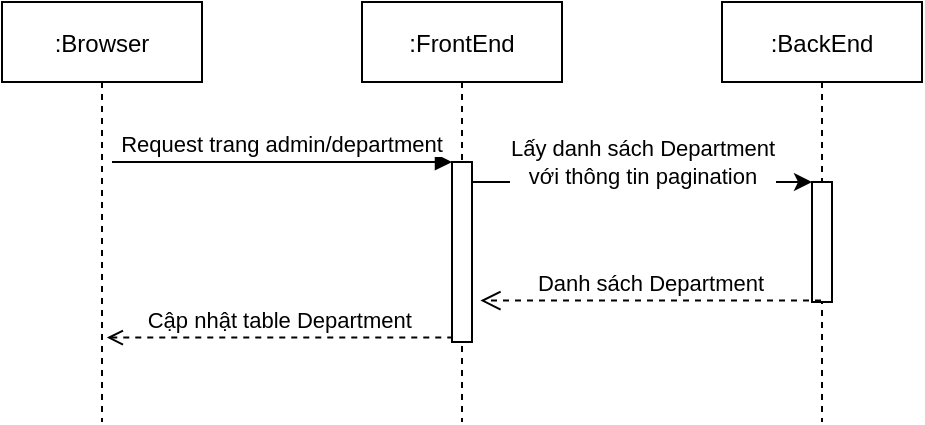 <mxfile>
    <diagram id="hKhKamDYvKwM5PcbmGid" name="Initial">
        <mxGraphModel dx="864" dy="508" grid="1" gridSize="10" guides="1" tooltips="1" connect="1" arrows="1" fold="1" page="1" pageScale="1" pageWidth="850" pageHeight="1100" background="#FFFFFF" math="0" shadow="0">
            <root>
                <mxCell id="0"/>
                <mxCell id="1" parent="0"/>
                <mxCell id="2" value=":Browser" style="shape=umlLifeline;perimeter=lifelinePerimeter;container=1;collapsible=0;recursiveResize=0;rounded=0;shadow=0;strokeWidth=1;" parent="1" vertex="1">
                    <mxGeometry x="120" y="80" width="100" height="210" as="geometry"/>
                </mxCell>
                <mxCell id="6" value=":FrontEnd" style="shape=umlLifeline;perimeter=lifelinePerimeter;container=1;collapsible=0;recursiveResize=0;rounded=0;shadow=0;strokeWidth=1;" parent="1" vertex="1">
                    <mxGeometry x="300" y="80" width="100" height="210" as="geometry"/>
                </mxCell>
                <mxCell id="7" value="" style="points=[];perimeter=orthogonalPerimeter;rounded=0;shadow=0;strokeWidth=1;" parent="6" vertex="1">
                    <mxGeometry x="45" y="80" width="10" height="90" as="geometry"/>
                </mxCell>
                <mxCell id="9" value="Request trang admin/department" style="verticalAlign=bottom;endArrow=block;entryX=0;entryY=0;shadow=0;strokeWidth=1;" parent="1" target="7" edge="1">
                    <mxGeometry relative="1" as="geometry">
                        <mxPoint x="175" y="160.0" as="sourcePoint"/>
                    </mxGeometry>
                </mxCell>
                <mxCell id="11" value="Cập nhật table Department" style="verticalAlign=bottom;endArrow=none;dashed=1;endSize=8;shadow=0;strokeWidth=1;startArrow=open;startFill=0;endFill=0;exitX=0.524;exitY=0.799;exitDx=0;exitDy=0;exitPerimeter=0;" parent="1" source="2" target="7" edge="1">
                    <mxGeometry relative="1" as="geometry">
                        <mxPoint x="240" y="257" as="targetPoint"/>
                        <mxPoint x="180" y="276" as="sourcePoint"/>
                    </mxGeometry>
                </mxCell>
                <mxCell id="12" value=":BackEnd" style="shape=umlLifeline;perimeter=lifelinePerimeter;container=1;collapsible=0;recursiveResize=0;rounded=0;shadow=0;strokeWidth=1;" parent="1" vertex="1">
                    <mxGeometry x="480" y="80" width="100" height="210" as="geometry"/>
                </mxCell>
                <mxCell id="14" value="" style="points=[];perimeter=orthogonalPerimeter;rounded=0;shadow=0;strokeWidth=1;" parent="12" vertex="1">
                    <mxGeometry x="45" y="90" width="10" height="60" as="geometry"/>
                </mxCell>
                <mxCell id="15" value="" style="edgeStyle=none;html=1;" parent="1" source="7" target="14" edge="1">
                    <mxGeometry relative="1" as="geometry">
                        <Array as="points">
                            <mxPoint x="400" y="170"/>
                        </Array>
                    </mxGeometry>
                </mxCell>
                <mxCell id="16" value="Lấy danh sách Department&lt;br&gt;với thông tin pagination" style="edgeLabel;html=1;align=center;verticalAlign=middle;resizable=0;points=[];" parent="15" vertex="1" connectable="0">
                    <mxGeometry x="-0.322" y="-1" relative="1" as="geometry">
                        <mxPoint x="27" y="-11" as="offset"/>
                    </mxGeometry>
                </mxCell>
                <mxCell id="8" value="Danh sách Department" style="verticalAlign=bottom;endArrow=open;dashed=1;endSize=8;shadow=0;strokeWidth=1;entryX=1.42;entryY=0.77;entryDx=0;entryDy=0;entryPerimeter=0;" parent="1" source="12" target="7" edge="1">
                    <mxGeometry relative="1" as="geometry">
                        <mxPoint x="350" y="230" as="targetPoint"/>
                    </mxGeometry>
                </mxCell>
            </root>
        </mxGraphModel>
    </diagram>
    <diagram id="C13aUhzuOu5dl0LDq68B" name="GetFilteredList">
        <mxGraphModel dx="715" dy="420" grid="1" gridSize="10" guides="1" tooltips="1" connect="1" arrows="1" fold="1" page="1" pageScale="1" pageWidth="850" pageHeight="1100" background="#FFFFFF" math="0" shadow="0">
            <root>
                <mxCell id="tst3XvYYxz7MYVdckOnE-0"/>
                <mxCell id="tst3XvYYxz7MYVdckOnE-1" parent="tst3XvYYxz7MYVdckOnE-0"/>
                <mxCell id="lOy33HsSfKAO4aPD6dcX-0" value=":Browser" style="shape=umlLifeline;perimeter=lifelinePerimeter;container=1;collapsible=0;recursiveResize=0;rounded=0;shadow=0;strokeWidth=1;" parent="tst3XvYYxz7MYVdckOnE-1" vertex="1">
                    <mxGeometry x="120" y="80" width="100" height="210" as="geometry"/>
                </mxCell>
                <mxCell id="lOy33HsSfKAO4aPD6dcX-1" value=":FrontEnd" style="shape=umlLifeline;perimeter=lifelinePerimeter;container=1;collapsible=0;recursiveResize=0;rounded=0;shadow=0;strokeWidth=1;" parent="tst3XvYYxz7MYVdckOnE-1" vertex="1">
                    <mxGeometry x="300" y="80" width="100" height="210" as="geometry"/>
                </mxCell>
                <mxCell id="lOy33HsSfKAO4aPD6dcX-2" value="" style="points=[];perimeter=orthogonalPerimeter;rounded=0;shadow=0;strokeWidth=1;" parent="lOy33HsSfKAO4aPD6dcX-1" vertex="1">
                    <mxGeometry x="45" y="80" width="10" height="90" as="geometry"/>
                </mxCell>
                <mxCell id="lOy33HsSfKAO4aPD6dcX-3" value="Submit form filter" style="verticalAlign=bottom;endArrow=block;entryX=0;entryY=0;shadow=0;strokeWidth=1;" parent="tst3XvYYxz7MYVdckOnE-1" target="lOy33HsSfKAO4aPD6dcX-2" edge="1">
                    <mxGeometry relative="1" as="geometry">
                        <mxPoint x="175" y="160.0" as="sourcePoint"/>
                    </mxGeometry>
                </mxCell>
                <mxCell id="lOy33HsSfKAO4aPD6dcX-4" value="Cập nhật table Department" style="verticalAlign=bottom;endArrow=none;dashed=1;endSize=8;shadow=0;strokeWidth=1;startArrow=open;startFill=0;endFill=0;exitX=0.524;exitY=0.799;exitDx=0;exitDy=0;exitPerimeter=0;" parent="tst3XvYYxz7MYVdckOnE-1" source="lOy33HsSfKAO4aPD6dcX-0" target="lOy33HsSfKAO4aPD6dcX-2" edge="1">
                    <mxGeometry relative="1" as="geometry">
                        <mxPoint x="240" y="257" as="targetPoint"/>
                        <mxPoint x="180" y="276" as="sourcePoint"/>
                    </mxGeometry>
                </mxCell>
                <mxCell id="lOy33HsSfKAO4aPD6dcX-5" value=":BackEnd" style="shape=umlLifeline;perimeter=lifelinePerimeter;container=1;collapsible=0;recursiveResize=0;rounded=0;shadow=0;strokeWidth=1;" parent="tst3XvYYxz7MYVdckOnE-1" vertex="1">
                    <mxGeometry x="480" y="80" width="100" height="210" as="geometry"/>
                </mxCell>
                <mxCell id="lOy33HsSfKAO4aPD6dcX-6" value="" style="points=[];perimeter=orthogonalPerimeter;rounded=0;shadow=0;strokeWidth=1;" parent="lOy33HsSfKAO4aPD6dcX-5" vertex="1">
                    <mxGeometry x="45" y="90" width="10" height="60" as="geometry"/>
                </mxCell>
                <mxCell id="lOy33HsSfKAO4aPD6dcX-7" value="" style="edgeStyle=none;html=1;" parent="tst3XvYYxz7MYVdckOnE-1" source="lOy33HsSfKAO4aPD6dcX-2" target="lOy33HsSfKAO4aPD6dcX-6" edge="1">
                    <mxGeometry relative="1" as="geometry">
                        <Array as="points">
                            <mxPoint x="400" y="170"/>
                        </Array>
                    </mxGeometry>
                </mxCell>
                <mxCell id="lOy33HsSfKAO4aPD6dcX-8" value="Lấy danh sách Department với&lt;br&gt;filter và pagination" style="edgeLabel;html=1;align=center;verticalAlign=middle;resizable=0;points=[];" parent="lOy33HsSfKAO4aPD6dcX-7" vertex="1" connectable="0">
                    <mxGeometry x="-0.322" y="-1" relative="1" as="geometry">
                        <mxPoint x="27" y="-21" as="offset"/>
                    </mxGeometry>
                </mxCell>
                <mxCell id="lOy33HsSfKAO4aPD6dcX-9" value="Danh sách Department" style="verticalAlign=bottom;endArrow=open;dashed=1;endSize=8;shadow=0;strokeWidth=1;entryX=1.42;entryY=0.77;entryDx=0;entryDy=0;entryPerimeter=0;" parent="tst3XvYYxz7MYVdckOnE-1" source="lOy33HsSfKAO4aPD6dcX-5" target="lOy33HsSfKAO4aPD6dcX-2" edge="1">
                    <mxGeometry relative="1" as="geometry">
                        <mxPoint x="350" y="230" as="targetPoint"/>
                    </mxGeometry>
                </mxCell>
                <mxCell id="onUA0S23U_TEy8nYSZC8-0" style="edgeStyle=none;html=1;exitX=1;exitY=0.5;exitDx=0;exitDy=0;exitPerimeter=0;startArrow=none;startFill=0;endArrow=open;endFill=0;" parent="tst3XvYYxz7MYVdckOnE-1" source="Ic-gCnPDKafrQIPB2RJt-0" edge="1">
                    <mxGeometry relative="1" as="geometry">
                        <mxPoint x="50" y="135" as="sourcePoint"/>
                        <mxPoint x="169.5" y="135" as="targetPoint"/>
                    </mxGeometry>
                </mxCell>
                <mxCell id="onUA0S23U_TEy8nYSZC8-1" value="Ở danh sách department" style="edgeLabel;html=1;align=center;verticalAlign=middle;resizable=0;points=[];" parent="onUA0S23U_TEy8nYSZC8-0" vertex="1" connectable="0">
                    <mxGeometry x="-0.177" y="-1" relative="1" as="geometry">
                        <mxPoint x="4" y="14" as="offset"/>
                    </mxGeometry>
                </mxCell>
                <mxCell id="Ic-gCnPDKafrQIPB2RJt-0" value="" style="points=[[0.145,0.145,0],[0.5,0,0],[0.855,0.145,0],[1,0.5,0],[0.855,0.855,0],[0.5,1,0],[0.145,0.855,0],[0,0.5,0]];shape=mxgraph.bpmn.event;html=1;verticalLabelPosition=bottom;labelBackgroundColor=#ffffff;verticalAlign=top;align=center;perimeter=ellipsePerimeter;outlineConnect=0;aspect=fixed;outline=standard;symbol=general;" parent="tst3XvYYxz7MYVdckOnE-1" vertex="1">
                    <mxGeometry y="130" width="10" height="10" as="geometry"/>
                </mxCell>
            </root>
        </mxGraphModel>
    </diagram>
    <diagram id="1DwM5BAz2QqoBL4eSZ5e" name="Create">
        <mxGraphModel dx="715" dy="420" grid="1" gridSize="10" guides="1" tooltips="1" connect="1" arrows="1" fold="1" page="1" pageScale="1" pageWidth="850" pageHeight="1100" math="0" shadow="0">
            <root>
                <mxCell id="_6ABs9RttPBfUa6rYKMm-0"/>
                <mxCell id="_6ABs9RttPBfUa6rYKMm-1" parent="_6ABs9RttPBfUa6rYKMm-0"/>
                <mxCell id="aGhTTBxB6B4Mu2hbM6IC-0" value=":Browser" style="shape=umlLifeline;perimeter=lifelinePerimeter;container=1;collapsible=0;recursiveResize=0;rounded=0;shadow=0;strokeWidth=1;" parent="_6ABs9RttPBfUa6rYKMm-1" vertex="1">
                    <mxGeometry x="120" y="80" width="100" height="340" as="geometry"/>
                </mxCell>
                <mxCell id="xKE1_iTbOwYGsxzcUNAa-2" value="" style="points=[];perimeter=orthogonalPerimeter;rounded=0;shadow=0;strokeWidth=1;" parent="aGhTTBxB6B4Mu2hbM6IC-0" vertex="1">
                    <mxGeometry x="45" y="75" width="10" height="95" as="geometry"/>
                </mxCell>
                <mxCell id="aGhTTBxB6B4Mu2hbM6IC-1" value=":FrontEnd" style="shape=umlLifeline;perimeter=lifelinePerimeter;container=1;collapsible=0;recursiveResize=0;rounded=0;shadow=0;strokeWidth=1;" parent="_6ABs9RttPBfUa6rYKMm-1" vertex="1">
                    <mxGeometry x="300" y="80" width="100" height="340" as="geometry"/>
                </mxCell>
                <mxCell id="aGhTTBxB6B4Mu2hbM6IC-2" value="" style="points=[];perimeter=orthogonalPerimeter;rounded=0;shadow=0;strokeWidth=1;" parent="aGhTTBxB6B4Mu2hbM6IC-1" vertex="1">
                    <mxGeometry x="45" y="80" width="10" height="90" as="geometry"/>
                </mxCell>
                <mxCell id="aGhTTBxB6B4Mu2hbM6IC-3" value="Nhập thông tin khoa phòng" style="verticalAlign=bottom;endArrow=block;entryX=0;entryY=0;shadow=0;strokeWidth=1;" parent="_6ABs9RttPBfUa6rYKMm-1" target="aGhTTBxB6B4Mu2hbM6IC-2" edge="1">
                    <mxGeometry relative="1" as="geometry">
                        <mxPoint x="175" y="160.0" as="sourcePoint"/>
                    </mxGeometry>
                </mxCell>
                <mxCell id="aGhTTBxB6B4Mu2hbM6IC-5" value=":BackEnd" style="shape=umlLifeline;perimeter=lifelinePerimeter;container=1;collapsible=0;recursiveResize=0;rounded=0;shadow=0;strokeWidth=1;" parent="_6ABs9RttPBfUa6rYKMm-1" vertex="1">
                    <mxGeometry x="480" y="80" width="100" height="340" as="geometry"/>
                </mxCell>
                <mxCell id="X6fr_xw9K7NLZ30ilY3F-1" style="edgeStyle=none;html=1;exitX=1;exitY=0.5;exitDx=0;exitDy=0;exitPerimeter=0;startArrow=none;startFill=0;endArrow=open;endFill=0;" parent="_6ABs9RttPBfUa6rYKMm-1" source="X6fr_xw9K7NLZ30ilY3F-0" target="aGhTTBxB6B4Mu2hbM6IC-0" edge="1">
                    <mxGeometry relative="1" as="geometry"/>
                </mxCell>
                <mxCell id="X6fr_xw9K7NLZ30ilY3F-2" value="Ở popup tạo mới" style="edgeLabel;html=1;align=center;verticalAlign=middle;resizable=0;points=[];" parent="X6fr_xw9K7NLZ30ilY3F-1" vertex="1" connectable="0">
                    <mxGeometry x="-0.177" y="-1" relative="1" as="geometry">
                        <mxPoint as="offset"/>
                    </mxGeometry>
                </mxCell>
                <mxCell id="X6fr_xw9K7NLZ30ilY3F-0" value="" style="points=[[0.145,0.145,0],[0.5,0,0],[0.855,0.145,0],[1,0.5,0],[0.855,0.855,0],[0.5,1,0],[0.145,0.855,0],[0,0.5,0]];shape=mxgraph.bpmn.event;html=1;verticalLabelPosition=bottom;labelBackgroundColor=#ffffff;verticalAlign=top;align=center;perimeter=ellipsePerimeter;outlineConnect=0;aspect=fixed;outline=standard;symbol=general;" parent="_6ABs9RttPBfUa6rYKMm-1" vertex="1">
                    <mxGeometry x="40" y="130" width="10" height="10" as="geometry"/>
                </mxCell>
                <mxCell id="xKE1_iTbOwYGsxzcUNAa-4" value="Validate thông tin nhập" style="verticalAlign=bottom;endArrow=none;dashed=1;endSize=8;shadow=0;strokeWidth=1;startArrow=open;startFill=0;endFill=0;exitX=1.219;exitY=0.945;exitDx=0;exitDy=0;exitPerimeter=0;" parent="_6ABs9RttPBfUa6rYKMm-1" source="xKE1_iTbOwYGsxzcUNAa-2" target="aGhTTBxB6B4Mu2hbM6IC-1" edge="1">
                    <mxGeometry relative="1" as="geometry">
                        <mxPoint x="355" y="257.79" as="targetPoint"/>
                        <mxPoint x="170" y="197" as="sourcePoint"/>
                    </mxGeometry>
                </mxCell>
                <mxCell id="xKE1_iTbOwYGsxzcUNAa-5" value="" style="points=[];perimeter=orthogonalPerimeter;rounded=0;shadow=0;strokeWidth=1;" parent="_6ABs9RttPBfUa6rYKMm-1" vertex="1">
                    <mxGeometry x="165" y="285" width="10" height="95" as="geometry"/>
                </mxCell>
                <mxCell id="xKE1_iTbOwYGsxzcUNAa-6" value="" style="points=[];perimeter=orthogonalPerimeter;rounded=0;shadow=0;strokeWidth=1;" parent="_6ABs9RttPBfUa6rYKMm-1" vertex="1">
                    <mxGeometry x="345" y="290" width="10" height="90" as="geometry"/>
                </mxCell>
                <mxCell id="xKE1_iTbOwYGsxzcUNAa-7" value="Chọn nút Tạo mới trong popup" style="verticalAlign=bottom;endArrow=block;entryX=0;entryY=0;shadow=0;strokeWidth=1;" parent="_6ABs9RttPBfUa6rYKMm-1" target="xKE1_iTbOwYGsxzcUNAa-6" edge="1">
                    <mxGeometry relative="1" as="geometry">
                        <mxPoint x="175" y="290.0" as="sourcePoint"/>
                    </mxGeometry>
                </mxCell>
                <mxCell id="xKE1_iTbOwYGsxzcUNAa-8" value="Cập nhật thông tin danh sách&#10;khoa phòng" style="verticalAlign=bottom;endArrow=none;dashed=1;endSize=8;shadow=0;strokeWidth=1;startArrow=open;startFill=0;endFill=0;exitX=0.524;exitY=0.799;exitDx=0;exitDy=0;exitPerimeter=0;" parent="_6ABs9RttPBfUa6rYKMm-1" target="xKE1_iTbOwYGsxzcUNAa-6" edge="1">
                    <mxGeometry relative="1" as="geometry">
                        <mxPoint x="240" y="387" as="targetPoint"/>
                        <mxPoint x="172.4" y="377.79" as="sourcePoint"/>
                    </mxGeometry>
                </mxCell>
                <mxCell id="xKE1_iTbOwYGsxzcUNAa-9" value="" style="points=[];perimeter=orthogonalPerimeter;rounded=0;shadow=0;strokeWidth=1;" parent="_6ABs9RttPBfUa6rYKMm-1" vertex="1">
                    <mxGeometry x="525" y="300" width="10" height="60" as="geometry"/>
                </mxCell>
                <mxCell id="xKE1_iTbOwYGsxzcUNAa-10" value="" style="edgeStyle=none;html=1;entryX=0.172;entryY=0.325;entryDx=0;entryDy=0;entryPerimeter=0;" parent="_6ABs9RttPBfUa6rYKMm-1" source="aGhTTBxB6B4Mu2hbM6IC-1" target="xKE1_iTbOwYGsxzcUNAa-9" edge="1">
                    <mxGeometry relative="1" as="geometry">
                        <Array as="points"/>
                    </mxGeometry>
                </mxCell>
                <mxCell id="xKE1_iTbOwYGsxzcUNAa-11" value="Request tạo mới khoa phòng" style="edgeLabel;html=1;align=center;verticalAlign=middle;resizable=0;points=[];" parent="xKE1_iTbOwYGsxzcUNAa-10" vertex="1" connectable="0">
                    <mxGeometry x="-0.322" y="-1" relative="1" as="geometry">
                        <mxPoint x="27" y="-21" as="offset"/>
                    </mxGeometry>
                </mxCell>
                <mxCell id="xKE1_iTbOwYGsxzcUNAa-12" value="Thông tin khoa phòng mới" style="verticalAlign=bottom;endArrow=open;dashed=1;endSize=8;shadow=0;strokeWidth=1;entryX=1.42;entryY=0.77;entryDx=0;entryDy=0;entryPerimeter=0;" parent="_6ABs9RttPBfUa6rYKMm-1" target="xKE1_iTbOwYGsxzcUNAa-6" edge="1">
                    <mxGeometry relative="1" as="geometry">
                        <mxPoint x="350" y="360" as="targetPoint"/>
                        <mxPoint x="529.5" y="359.3" as="sourcePoint"/>
                    </mxGeometry>
                </mxCell>
                <mxCell id="xKE1_iTbOwYGsxzcUNAa-13" value="Validate thông tin nhập" style="verticalAlign=bottom;endArrow=none;dashed=1;endSize=8;shadow=0;strokeWidth=1;startArrow=open;startFill=0;endFill=0;exitX=1.172;exitY=0.262;exitDx=0;exitDy=0;exitPerimeter=0;" parent="_6ABs9RttPBfUa6rYKMm-1" source="xKE1_iTbOwYGsxzcUNAa-5" target="xKE1_iTbOwYGsxzcUNAa-6" edge="1">
                    <mxGeometry relative="1" as="geometry">
                        <mxPoint x="355" y="387.79" as="targetPoint"/>
                        <mxPoint x="170" y="327" as="sourcePoint"/>
                    </mxGeometry>
                </mxCell>
            </root>
        </mxGraphModel>
    </diagram>
    <diagram id="QPrrumHiH7nNfCPU_ZAg" name="Edit">
        <mxGraphModel dx="864" dy="508" grid="1" gridSize="10" guides="1" tooltips="1" connect="1" arrows="1" fold="1" page="1" pageScale="1" pageWidth="850" pageHeight="1100" math="0" shadow="0">
            <root>
                <mxCell id="avOKvPksM9z-QGy5cNoB-0"/>
                <mxCell id="avOKvPksM9z-QGy5cNoB-1" parent="avOKvPksM9z-QGy5cNoB-0"/>
                <mxCell id="oB_LAm5TgwUzyHIDxZA5-0" value=":Browser" style="shape=umlLifeline;perimeter=lifelinePerimeter;container=1;collapsible=0;recursiveResize=0;rounded=0;shadow=0;strokeWidth=1;" parent="avOKvPksM9z-QGy5cNoB-1" vertex="1">
                    <mxGeometry x="120" y="80" width="100" height="340" as="geometry"/>
                </mxCell>
                <mxCell id="oB_LAm5TgwUzyHIDxZA5-1" value="" style="points=[];perimeter=orthogonalPerimeter;rounded=0;shadow=0;strokeWidth=1;" parent="oB_LAm5TgwUzyHIDxZA5-0" vertex="1">
                    <mxGeometry x="45" y="75" width="10" height="95" as="geometry"/>
                </mxCell>
                <mxCell id="oB_LAm5TgwUzyHIDxZA5-2" value=":FrontEnd" style="shape=umlLifeline;perimeter=lifelinePerimeter;container=1;collapsible=0;recursiveResize=0;rounded=0;shadow=0;strokeWidth=1;" parent="avOKvPksM9z-QGy5cNoB-1" vertex="1">
                    <mxGeometry x="300" y="80" width="100" height="340" as="geometry"/>
                </mxCell>
                <mxCell id="oB_LAm5TgwUzyHIDxZA5-3" value="" style="points=[];perimeter=orthogonalPerimeter;rounded=0;shadow=0;strokeWidth=1;" parent="oB_LAm5TgwUzyHIDxZA5-2" vertex="1">
                    <mxGeometry x="45" y="80" width="10" height="90" as="geometry"/>
                </mxCell>
                <mxCell id="oB_LAm5TgwUzyHIDxZA5-4" value="Nhập thông tin khoa phòng" style="verticalAlign=bottom;endArrow=block;entryX=0;entryY=0;shadow=0;strokeWidth=1;" parent="avOKvPksM9z-QGy5cNoB-1" target="oB_LAm5TgwUzyHIDxZA5-3" edge="1">
                    <mxGeometry relative="1" as="geometry">
                        <mxPoint x="175.0" y="160.0" as="sourcePoint"/>
                    </mxGeometry>
                </mxCell>
                <mxCell id="oB_LAm5TgwUzyHIDxZA5-5" value=":BackEnd" style="shape=umlLifeline;perimeter=lifelinePerimeter;container=1;collapsible=0;recursiveResize=0;rounded=0;shadow=0;strokeWidth=1;" parent="avOKvPksM9z-QGy5cNoB-1" vertex="1">
                    <mxGeometry x="480" y="80" width="100" height="340" as="geometry"/>
                </mxCell>
                <mxCell id="oB_LAm5TgwUzyHIDxZA5-6" style="edgeStyle=none;html=1;exitX=1;exitY=0.5;exitDx=0;exitDy=0;exitPerimeter=0;startArrow=none;startFill=0;endArrow=open;endFill=0;" parent="avOKvPksM9z-QGy5cNoB-1" source="oB_LAm5TgwUzyHIDxZA5-8" target="oB_LAm5TgwUzyHIDxZA5-0" edge="1">
                    <mxGeometry relative="1" as="geometry"/>
                </mxCell>
                <mxCell id="oB_LAm5TgwUzyHIDxZA5-7" value="Ở popup sửa thông tin" style="edgeLabel;html=1;align=center;verticalAlign=middle;resizable=0;points=[];" parent="oB_LAm5TgwUzyHIDxZA5-6" vertex="1" connectable="0">
                    <mxGeometry x="-0.177" y="-1" relative="1" as="geometry">
                        <mxPoint as="offset"/>
                    </mxGeometry>
                </mxCell>
                <mxCell id="oB_LAm5TgwUzyHIDxZA5-8" value="" style="points=[[0.145,0.145,0],[0.5,0,0],[0.855,0.145,0],[1,0.5,0],[0.855,0.855,0],[0.5,1,0],[0.145,0.855,0],[0,0.5,0]];shape=mxgraph.bpmn.event;html=1;verticalLabelPosition=bottom;labelBackgroundColor=#ffffff;verticalAlign=top;align=center;perimeter=ellipsePerimeter;outlineConnect=0;aspect=fixed;outline=standard;symbol=general;" parent="avOKvPksM9z-QGy5cNoB-1" vertex="1">
                    <mxGeometry x="20" y="130" width="10" height="10" as="geometry"/>
                </mxCell>
                <mxCell id="oB_LAm5TgwUzyHIDxZA5-9" value="Validate thông tin nhập" style="verticalAlign=bottom;endArrow=none;dashed=1;endSize=8;shadow=0;strokeWidth=1;startArrow=open;startFill=0;endFill=0;exitX=1.219;exitY=0.945;exitDx=0;exitDy=0;exitPerimeter=0;" parent="avOKvPksM9z-QGy5cNoB-1" source="oB_LAm5TgwUzyHIDxZA5-1" target="oB_LAm5TgwUzyHIDxZA5-2" edge="1">
                    <mxGeometry relative="1" as="geometry">
                        <mxPoint x="355" y="257.79" as="targetPoint"/>
                        <mxPoint x="170" y="197" as="sourcePoint"/>
                    </mxGeometry>
                </mxCell>
                <mxCell id="oB_LAm5TgwUzyHIDxZA5-10" value="" style="points=[];perimeter=orthogonalPerimeter;rounded=0;shadow=0;strokeWidth=1;" parent="avOKvPksM9z-QGy5cNoB-1" vertex="1">
                    <mxGeometry x="165" y="285" width="10" height="95" as="geometry"/>
                </mxCell>
                <mxCell id="oB_LAm5TgwUzyHIDxZA5-11" value="" style="points=[];perimeter=orthogonalPerimeter;rounded=0;shadow=0;strokeWidth=1;" parent="avOKvPksM9z-QGy5cNoB-1" vertex="1">
                    <mxGeometry x="345" y="290" width="10" height="90" as="geometry"/>
                </mxCell>
                <mxCell id="oB_LAm5TgwUzyHIDxZA5-12" value="Chọn nút Thay đổi trong popup" style="verticalAlign=bottom;endArrow=block;entryX=0;entryY=0;shadow=0;strokeWidth=1;" parent="avOKvPksM9z-QGy5cNoB-1" target="oB_LAm5TgwUzyHIDxZA5-11" edge="1">
                    <mxGeometry relative="1" as="geometry">
                        <mxPoint x="175.0" y="290.0" as="sourcePoint"/>
                    </mxGeometry>
                </mxCell>
                <mxCell id="oB_LAm5TgwUzyHIDxZA5-13" value="Cập nhật thông tin danh sách&#10;khoa phòng" style="verticalAlign=bottom;endArrow=none;dashed=1;endSize=8;shadow=0;strokeWidth=1;startArrow=open;startFill=0;endFill=0;exitX=0.524;exitY=0.799;exitDx=0;exitDy=0;exitPerimeter=0;" parent="avOKvPksM9z-QGy5cNoB-1" target="oB_LAm5TgwUzyHIDxZA5-11" edge="1">
                    <mxGeometry relative="1" as="geometry">
                        <mxPoint x="240" y="387" as="targetPoint"/>
                        <mxPoint x="172.4" y="377.79" as="sourcePoint"/>
                    </mxGeometry>
                </mxCell>
                <mxCell id="oB_LAm5TgwUzyHIDxZA5-14" value="" style="points=[];perimeter=orthogonalPerimeter;rounded=0;shadow=0;strokeWidth=1;" parent="avOKvPksM9z-QGy5cNoB-1" vertex="1">
                    <mxGeometry x="525" y="300" width="10" height="60" as="geometry"/>
                </mxCell>
                <mxCell id="oB_LAm5TgwUzyHIDxZA5-15" value="" style="edgeStyle=none;html=1;entryX=0.172;entryY=0.325;entryDx=0;entryDy=0;entryPerimeter=0;" parent="avOKvPksM9z-QGy5cNoB-1" source="oB_LAm5TgwUzyHIDxZA5-2" target="oB_LAm5TgwUzyHIDxZA5-14" edge="1">
                    <mxGeometry relative="1" as="geometry">
                        <Array as="points"/>
                    </mxGeometry>
                </mxCell>
                <mxCell id="oB_LAm5TgwUzyHIDxZA5-16" value="Request sửa khoa phòng" style="edgeLabel;html=1;align=center;verticalAlign=middle;resizable=0;points=[];" parent="oB_LAm5TgwUzyHIDxZA5-15" vertex="1" connectable="0">
                    <mxGeometry x="-0.322" y="-1" relative="1" as="geometry">
                        <mxPoint x="27" y="-21" as="offset"/>
                    </mxGeometry>
                </mxCell>
                <mxCell id="oB_LAm5TgwUzyHIDxZA5-17" value="Thông tin khoa phòng mới" style="verticalAlign=bottom;endArrow=open;dashed=1;endSize=8;shadow=0;strokeWidth=1;entryX=1.42;entryY=0.77;entryDx=0;entryDy=0;entryPerimeter=0;" parent="avOKvPksM9z-QGy5cNoB-1" target="oB_LAm5TgwUzyHIDxZA5-11" edge="1">
                    <mxGeometry relative="1" as="geometry">
                        <mxPoint x="350" y="360" as="targetPoint"/>
                        <mxPoint x="529.5" y="359.3" as="sourcePoint"/>
                    </mxGeometry>
                </mxCell>
                <mxCell id="oB_LAm5TgwUzyHIDxZA5-18" value="Validate thông tin nhập" style="verticalAlign=bottom;endArrow=none;dashed=1;endSize=8;shadow=0;strokeWidth=1;startArrow=open;startFill=0;endFill=0;exitX=1.172;exitY=0.262;exitDx=0;exitDy=0;exitPerimeter=0;" parent="avOKvPksM9z-QGy5cNoB-1" source="oB_LAm5TgwUzyHIDxZA5-10" target="oB_LAm5TgwUzyHIDxZA5-11" edge="1">
                    <mxGeometry relative="1" as="geometry">
                        <mxPoint x="355" y="387.79" as="targetPoint"/>
                        <mxPoint x="170" y="327" as="sourcePoint"/>
                    </mxGeometry>
                </mxCell>
            </root>
        </mxGraphModel>
    </diagram>
</mxfile>